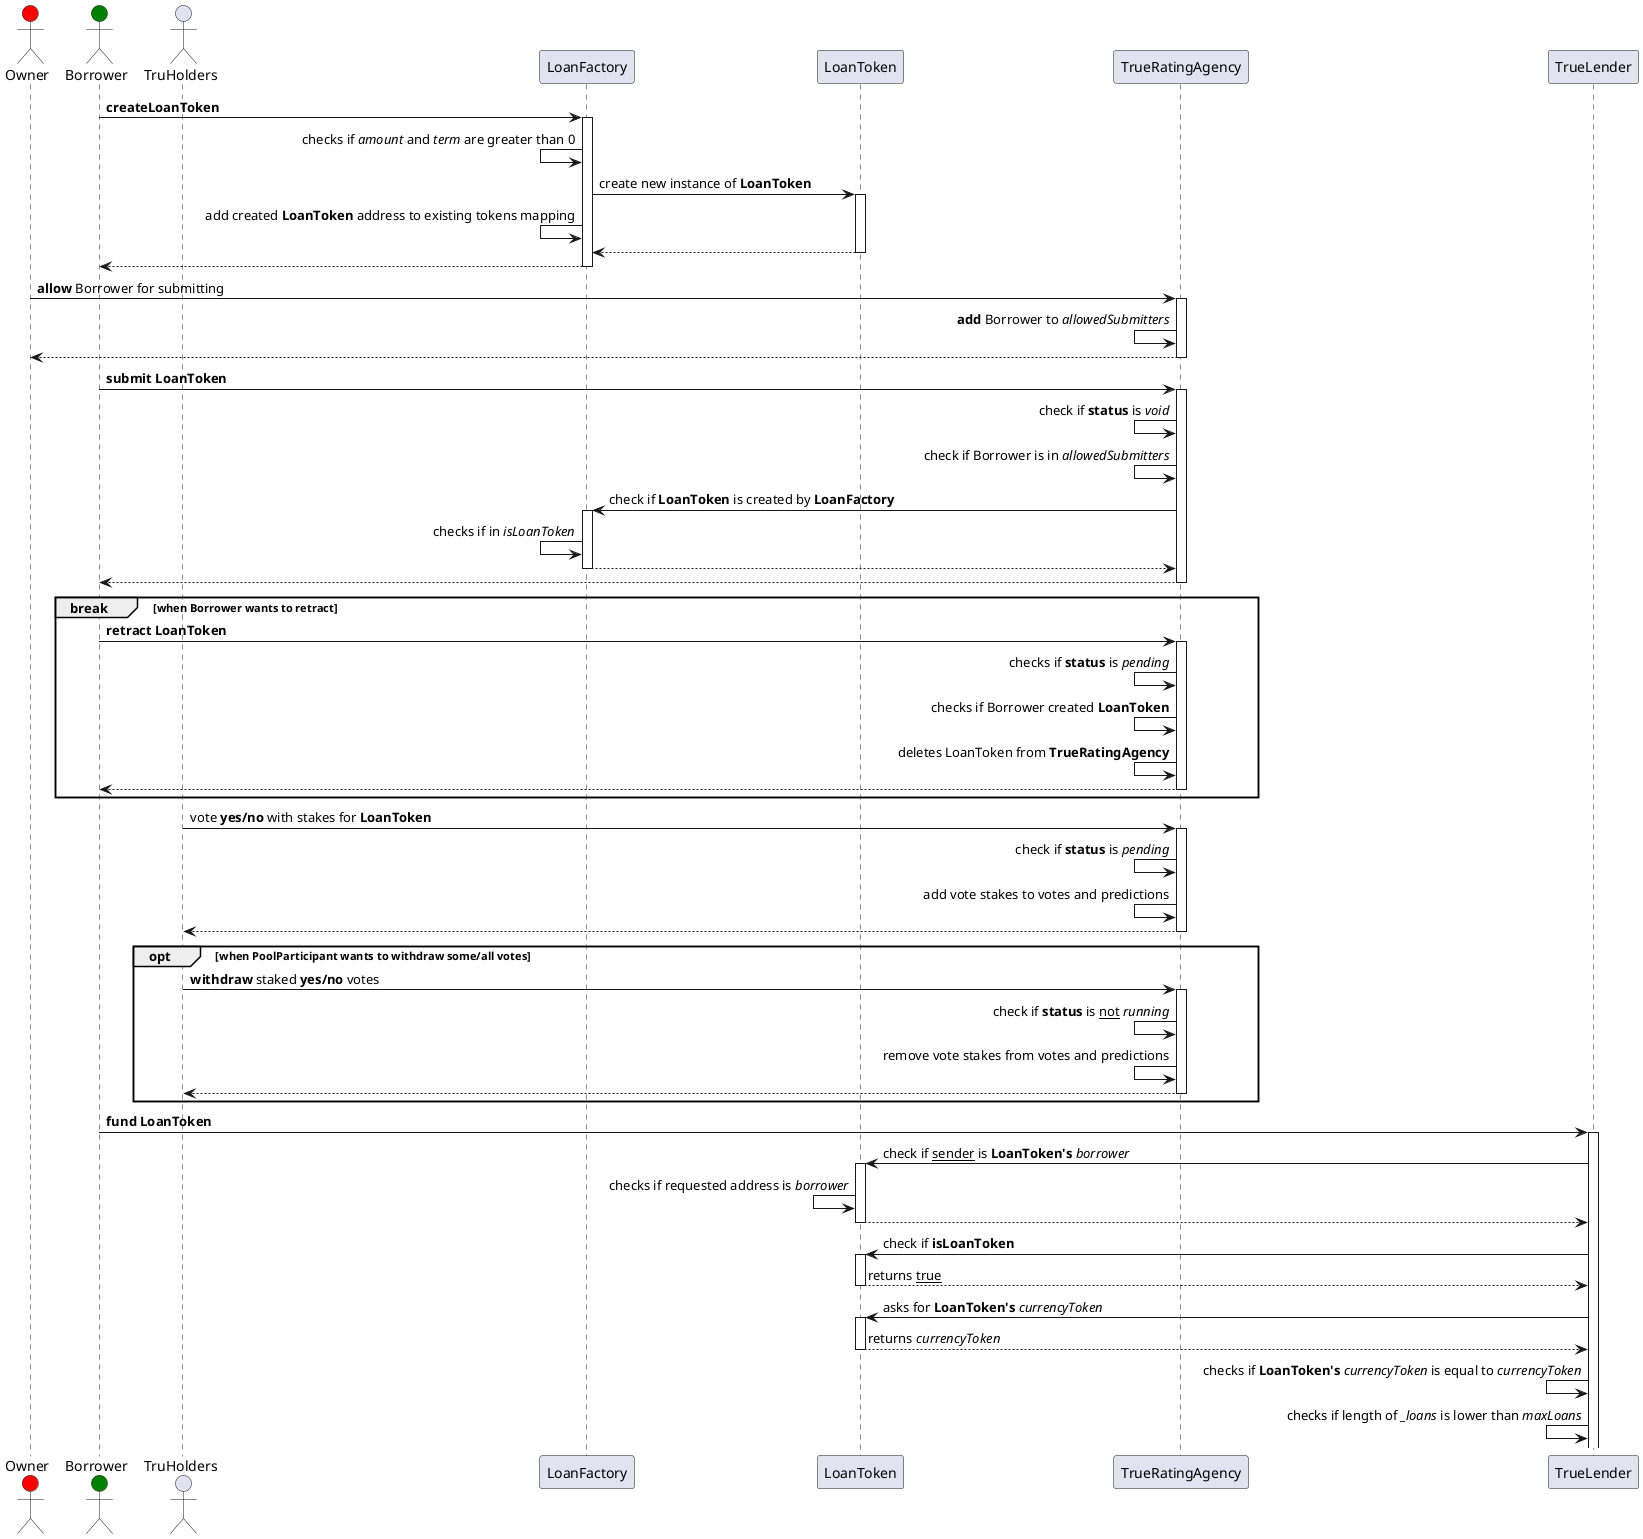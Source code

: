 @startuml joiningPool
actor Owner #Red
actor Borrower #Green
actor TruHolders

Borrower -> LoanFactory : **createLoanToken**
activate LoanFactory
LoanFactory <- LoanFactory : checks if //amount// and //term// are greater than 0

LoanFactory -> LoanToken : create new instance of **LoanToken**
activate LoanToken
LoanFactory <- LoanFactory : add created **LoanToken** address to existing tokens mapping
LoanFactory <-- LoanToken
deactivate LoanToken

Borrower <-- LoanFactory
deactivate LoanFactory

Owner -> TrueRatingAgency : **allow** Borrower for submitting
activate TrueRatingAgency
TrueRatingAgency <- TrueRatingAgency : **add** Borrower to //allowedSubmitters//
Owner <-- TrueRatingAgency
deactivate TrueRatingAgency

Borrower -> TrueRatingAgency : **submit** **LoanToken**
activate TrueRatingAgency
TrueRatingAgency <- TrueRatingAgency : check if **status** is //void//
TrueRatingAgency <- TrueRatingAgency : check if Borrower is in //allowedSubmitters//

TrueRatingAgency -> LoanFactory : check if **LoanToken** is created by **LoanFactory**
activate LoanFactory
LoanFactory <- LoanFactory : checks if in //isLoanToken//
TrueRatingAgency <-- LoanFactory
deactivate LoanFactory

Borrower <-- TrueRatingAgency
deactivate TrueRatingAgency

break when Borrower wants to retract
    Borrower -> TrueRatingAgency : **retract** **LoanToken**
    activate TrueRatingAgency
    TrueRatingAgency <- TrueRatingAgency : checks if **status** is //pending//
    TrueRatingAgency <- TrueRatingAgency : checks if Borrower created **LoanToken**
    TrueRatingAgency <- TrueRatingAgency : deletes LoanToken from **TrueRatingAgency**
    Borrower <-- TrueRatingAgency
    deactivate TrueRatingAgency
    end

TruHolders -> TrueRatingAgency : vote **yes/no** with stakes for **LoanToken**
activate TrueRatingAgency
TrueRatingAgency <- TrueRatingAgency : check if **status** is //pending//
TrueRatingAgency <- TrueRatingAgency : add vote stakes to votes and predictions
TruHolders <-- TrueRatingAgency
deactivate TrueRatingAgency

opt when PoolParticipant wants to withdraw some/all votes
    TruHolders -> TrueRatingAgency : **withdraw** staked **yes/no** votes
    activate TrueRatingAgency
    TrueRatingAgency <- TrueRatingAgency : check if **status** is __not__ //running//
    TrueRatingAgency <- TrueRatingAgency : remove vote stakes from votes and predictions
    TruHolders <-- TrueRatingAgency
    deactivate TrueRatingAgency
    end

Borrower -> TrueLender : **fund** **LoanToken**
activate TrueLender

TrueLender -> LoanToken : check if __sender__ is **LoanToken's** //borrower//
activate LoanToken
LoanToken <- LoanToken : checks if requested address is //borrower//
TrueLender <-- LoanToken
deactivate LoanToken

TrueLender -> LoanToken : check if **isLoanToken**
activate LoanToken
TrueLender <-- LoanToken : returns __true__
deactivate LoanToken

TrueLender -> LoanToken : asks for **LoanToken's** //currencyToken//
activate LoanToken
TrueLender <-- LoanToken : returns //currencyToken//
deactivate LoanToken
TrueLender <- TrueLender : checks if **LoanToken's** //currencyToken// is equal to //currencyToken//

TrueLender <- TrueLender : checks if length of //_loans// is lower than //maxLoans//




@enduml
